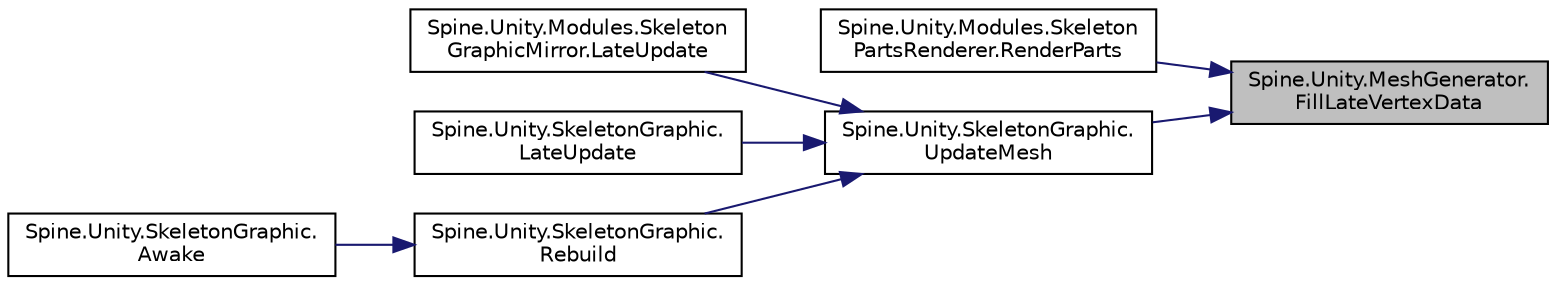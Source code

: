 digraph "Spine.Unity.MeshGenerator.FillLateVertexData"
{
 // LATEX_PDF_SIZE
  edge [fontname="Helvetica",fontsize="10",labelfontname="Helvetica",labelfontsize="10"];
  node [fontname="Helvetica",fontsize="10",shape=record];
  rankdir="RL";
  Node1 [label="Spine.Unity.MeshGenerator.\lFillLateVertexData",height=0.2,width=0.4,color="black", fillcolor="grey75", style="filled", fontcolor="black",tooltip=" "];
  Node1 -> Node2 [dir="back",color="midnightblue",fontsize="10",style="solid"];
  Node2 [label="Spine.Unity.Modules.Skeleton\lPartsRenderer.RenderParts",height=0.2,width=0.4,color="black", fillcolor="white", style="filled",URL="$class_spine_1_1_unity_1_1_modules_1_1_skeleton_parts_renderer.html#a43a8dd16f1f503a5b350223f35d20544",tooltip=" "];
  Node1 -> Node3 [dir="back",color="midnightblue",fontsize="10",style="solid"];
  Node3 [label="Spine.Unity.SkeletonGraphic.\lUpdateMesh",height=0.2,width=0.4,color="black", fillcolor="white", style="filled",URL="$class_spine_1_1_unity_1_1_skeleton_graphic.html#a1811fb0d59465b27a278b3aaf8058c36",tooltip=" "];
  Node3 -> Node4 [dir="back",color="midnightblue",fontsize="10",style="solid"];
  Node4 [label="Spine.Unity.Modules.Skeleton\lGraphicMirror.LateUpdate",height=0.2,width=0.4,color="black", fillcolor="white", style="filled",URL="$class_spine_1_1_unity_1_1_modules_1_1_skeleton_graphic_mirror.html#a4001ca65fa40eb1b20cc4bf5387a3e8c",tooltip=" "];
  Node3 -> Node5 [dir="back",color="midnightblue",fontsize="10",style="solid"];
  Node5 [label="Spine.Unity.SkeletonGraphic.\lLateUpdate",height=0.2,width=0.4,color="black", fillcolor="white", style="filled",URL="$class_spine_1_1_unity_1_1_skeleton_graphic.html#ab8b35c979b6e1055211a977cb2d536f7",tooltip=" "];
  Node3 -> Node6 [dir="back",color="midnightblue",fontsize="10",style="solid"];
  Node6 [label="Spine.Unity.SkeletonGraphic.\lRebuild",height=0.2,width=0.4,color="black", fillcolor="white", style="filled",URL="$class_spine_1_1_unity_1_1_skeleton_graphic.html#a7fde4a7dd80d3ffb39777dc62d15cbda",tooltip=" "];
  Node6 -> Node7 [dir="back",color="midnightblue",fontsize="10",style="solid"];
  Node7 [label="Spine.Unity.SkeletonGraphic.\lAwake",height=0.2,width=0.4,color="black", fillcolor="white", style="filled",URL="$class_spine_1_1_unity_1_1_skeleton_graphic.html#a64245d774427a891bdabe21bcdf6dead",tooltip=" "];
}

